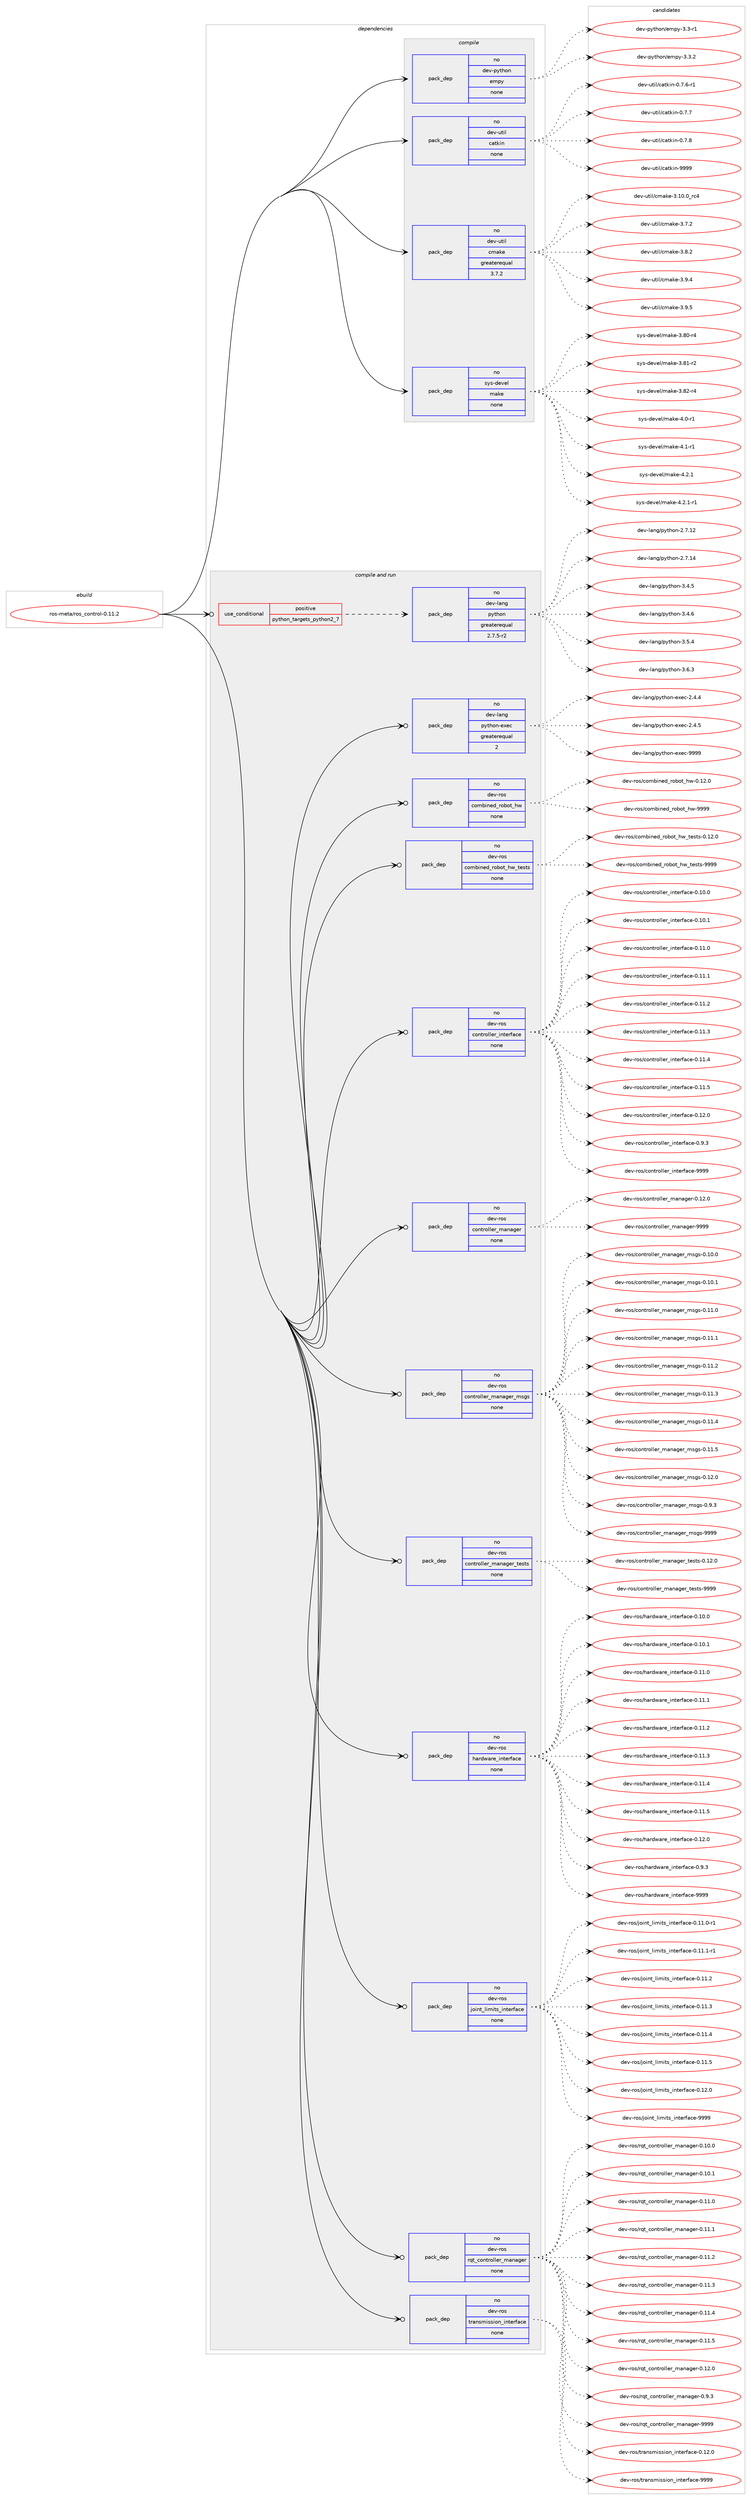 digraph prolog {

# *************
# Graph options
# *************

newrank=true;
concentrate=true;
compound=true;
graph [rankdir=LR,fontname=Helvetica,fontsize=10,ranksep=1.5];#, ranksep=2.5, nodesep=0.2];
edge  [arrowhead=vee];
node  [fontname=Helvetica,fontsize=10];

# **********
# The ebuild
# **********

subgraph cluster_leftcol {
color=gray;
rank=same;
label=<<i>ebuild</i>>;
id [label="ros-meta/ros_control-0.11.2", color=red, width=4, href="../ros-meta/ros_control-0.11.2.svg"];
}

# ****************
# The dependencies
# ****************

subgraph cluster_midcol {
color=gray;
label=<<i>dependencies</i>>;
subgraph cluster_compile {
fillcolor="#eeeeee";
style=filled;
label=<<i>compile</i>>;
subgraph pack325876 {
dependency442577 [label=<<TABLE BORDER="0" CELLBORDER="1" CELLSPACING="0" CELLPADDING="4" WIDTH="220"><TR><TD ROWSPAN="6" CELLPADDING="30">pack_dep</TD></TR><TR><TD WIDTH="110">no</TD></TR><TR><TD>dev-python</TD></TR><TR><TD>empy</TD></TR><TR><TD>none</TD></TR><TR><TD></TD></TR></TABLE>>, shape=none, color=blue];
}
id:e -> dependency442577:w [weight=20,style="solid",arrowhead="vee"];
subgraph pack325877 {
dependency442578 [label=<<TABLE BORDER="0" CELLBORDER="1" CELLSPACING="0" CELLPADDING="4" WIDTH="220"><TR><TD ROWSPAN="6" CELLPADDING="30">pack_dep</TD></TR><TR><TD WIDTH="110">no</TD></TR><TR><TD>dev-util</TD></TR><TR><TD>catkin</TD></TR><TR><TD>none</TD></TR><TR><TD></TD></TR></TABLE>>, shape=none, color=blue];
}
id:e -> dependency442578:w [weight=20,style="solid",arrowhead="vee"];
subgraph pack325878 {
dependency442579 [label=<<TABLE BORDER="0" CELLBORDER="1" CELLSPACING="0" CELLPADDING="4" WIDTH="220"><TR><TD ROWSPAN="6" CELLPADDING="30">pack_dep</TD></TR><TR><TD WIDTH="110">no</TD></TR><TR><TD>dev-util</TD></TR><TR><TD>cmake</TD></TR><TR><TD>greaterequal</TD></TR><TR><TD>3.7.2</TD></TR></TABLE>>, shape=none, color=blue];
}
id:e -> dependency442579:w [weight=20,style="solid",arrowhead="vee"];
subgraph pack325879 {
dependency442580 [label=<<TABLE BORDER="0" CELLBORDER="1" CELLSPACING="0" CELLPADDING="4" WIDTH="220"><TR><TD ROWSPAN="6" CELLPADDING="30">pack_dep</TD></TR><TR><TD WIDTH="110">no</TD></TR><TR><TD>sys-devel</TD></TR><TR><TD>make</TD></TR><TR><TD>none</TD></TR><TR><TD></TD></TR></TABLE>>, shape=none, color=blue];
}
id:e -> dependency442580:w [weight=20,style="solid",arrowhead="vee"];
}
subgraph cluster_compileandrun {
fillcolor="#eeeeee";
style=filled;
label=<<i>compile and run</i>>;
subgraph cond109052 {
dependency442581 [label=<<TABLE BORDER="0" CELLBORDER="1" CELLSPACING="0" CELLPADDING="4"><TR><TD ROWSPAN="3" CELLPADDING="10">use_conditional</TD></TR><TR><TD>positive</TD></TR><TR><TD>python_targets_python2_7</TD></TR></TABLE>>, shape=none, color=red];
subgraph pack325880 {
dependency442582 [label=<<TABLE BORDER="0" CELLBORDER="1" CELLSPACING="0" CELLPADDING="4" WIDTH="220"><TR><TD ROWSPAN="6" CELLPADDING="30">pack_dep</TD></TR><TR><TD WIDTH="110">no</TD></TR><TR><TD>dev-lang</TD></TR><TR><TD>python</TD></TR><TR><TD>greaterequal</TD></TR><TR><TD>2.7.5-r2</TD></TR></TABLE>>, shape=none, color=blue];
}
dependency442581:e -> dependency442582:w [weight=20,style="dashed",arrowhead="vee"];
}
id:e -> dependency442581:w [weight=20,style="solid",arrowhead="odotvee"];
subgraph pack325881 {
dependency442583 [label=<<TABLE BORDER="0" CELLBORDER="1" CELLSPACING="0" CELLPADDING="4" WIDTH="220"><TR><TD ROWSPAN="6" CELLPADDING="30">pack_dep</TD></TR><TR><TD WIDTH="110">no</TD></TR><TR><TD>dev-lang</TD></TR><TR><TD>python-exec</TD></TR><TR><TD>greaterequal</TD></TR><TR><TD>2</TD></TR></TABLE>>, shape=none, color=blue];
}
id:e -> dependency442583:w [weight=20,style="solid",arrowhead="odotvee"];
subgraph pack325882 {
dependency442584 [label=<<TABLE BORDER="0" CELLBORDER="1" CELLSPACING="0" CELLPADDING="4" WIDTH="220"><TR><TD ROWSPAN="6" CELLPADDING="30">pack_dep</TD></TR><TR><TD WIDTH="110">no</TD></TR><TR><TD>dev-ros</TD></TR><TR><TD>combined_robot_hw</TD></TR><TR><TD>none</TD></TR><TR><TD></TD></TR></TABLE>>, shape=none, color=blue];
}
id:e -> dependency442584:w [weight=20,style="solid",arrowhead="odotvee"];
subgraph pack325883 {
dependency442585 [label=<<TABLE BORDER="0" CELLBORDER="1" CELLSPACING="0" CELLPADDING="4" WIDTH="220"><TR><TD ROWSPAN="6" CELLPADDING="30">pack_dep</TD></TR><TR><TD WIDTH="110">no</TD></TR><TR><TD>dev-ros</TD></TR><TR><TD>combined_robot_hw_tests</TD></TR><TR><TD>none</TD></TR><TR><TD></TD></TR></TABLE>>, shape=none, color=blue];
}
id:e -> dependency442585:w [weight=20,style="solid",arrowhead="odotvee"];
subgraph pack325884 {
dependency442586 [label=<<TABLE BORDER="0" CELLBORDER="1" CELLSPACING="0" CELLPADDING="4" WIDTH="220"><TR><TD ROWSPAN="6" CELLPADDING="30">pack_dep</TD></TR><TR><TD WIDTH="110">no</TD></TR><TR><TD>dev-ros</TD></TR><TR><TD>controller_interface</TD></TR><TR><TD>none</TD></TR><TR><TD></TD></TR></TABLE>>, shape=none, color=blue];
}
id:e -> dependency442586:w [weight=20,style="solid",arrowhead="odotvee"];
subgraph pack325885 {
dependency442587 [label=<<TABLE BORDER="0" CELLBORDER="1" CELLSPACING="0" CELLPADDING="4" WIDTH="220"><TR><TD ROWSPAN="6" CELLPADDING="30">pack_dep</TD></TR><TR><TD WIDTH="110">no</TD></TR><TR><TD>dev-ros</TD></TR><TR><TD>controller_manager</TD></TR><TR><TD>none</TD></TR><TR><TD></TD></TR></TABLE>>, shape=none, color=blue];
}
id:e -> dependency442587:w [weight=20,style="solid",arrowhead="odotvee"];
subgraph pack325886 {
dependency442588 [label=<<TABLE BORDER="0" CELLBORDER="1" CELLSPACING="0" CELLPADDING="4" WIDTH="220"><TR><TD ROWSPAN="6" CELLPADDING="30">pack_dep</TD></TR><TR><TD WIDTH="110">no</TD></TR><TR><TD>dev-ros</TD></TR><TR><TD>controller_manager_msgs</TD></TR><TR><TD>none</TD></TR><TR><TD></TD></TR></TABLE>>, shape=none, color=blue];
}
id:e -> dependency442588:w [weight=20,style="solid",arrowhead="odotvee"];
subgraph pack325887 {
dependency442589 [label=<<TABLE BORDER="0" CELLBORDER="1" CELLSPACING="0" CELLPADDING="4" WIDTH="220"><TR><TD ROWSPAN="6" CELLPADDING="30">pack_dep</TD></TR><TR><TD WIDTH="110">no</TD></TR><TR><TD>dev-ros</TD></TR><TR><TD>controller_manager_tests</TD></TR><TR><TD>none</TD></TR><TR><TD></TD></TR></TABLE>>, shape=none, color=blue];
}
id:e -> dependency442589:w [weight=20,style="solid",arrowhead="odotvee"];
subgraph pack325888 {
dependency442590 [label=<<TABLE BORDER="0" CELLBORDER="1" CELLSPACING="0" CELLPADDING="4" WIDTH="220"><TR><TD ROWSPAN="6" CELLPADDING="30">pack_dep</TD></TR><TR><TD WIDTH="110">no</TD></TR><TR><TD>dev-ros</TD></TR><TR><TD>hardware_interface</TD></TR><TR><TD>none</TD></TR><TR><TD></TD></TR></TABLE>>, shape=none, color=blue];
}
id:e -> dependency442590:w [weight=20,style="solid",arrowhead="odotvee"];
subgraph pack325889 {
dependency442591 [label=<<TABLE BORDER="0" CELLBORDER="1" CELLSPACING="0" CELLPADDING="4" WIDTH="220"><TR><TD ROWSPAN="6" CELLPADDING="30">pack_dep</TD></TR><TR><TD WIDTH="110">no</TD></TR><TR><TD>dev-ros</TD></TR><TR><TD>joint_limits_interface</TD></TR><TR><TD>none</TD></TR><TR><TD></TD></TR></TABLE>>, shape=none, color=blue];
}
id:e -> dependency442591:w [weight=20,style="solid",arrowhead="odotvee"];
subgraph pack325890 {
dependency442592 [label=<<TABLE BORDER="0" CELLBORDER="1" CELLSPACING="0" CELLPADDING="4" WIDTH="220"><TR><TD ROWSPAN="6" CELLPADDING="30">pack_dep</TD></TR><TR><TD WIDTH="110">no</TD></TR><TR><TD>dev-ros</TD></TR><TR><TD>rqt_controller_manager</TD></TR><TR><TD>none</TD></TR><TR><TD></TD></TR></TABLE>>, shape=none, color=blue];
}
id:e -> dependency442592:w [weight=20,style="solid",arrowhead="odotvee"];
subgraph pack325891 {
dependency442593 [label=<<TABLE BORDER="0" CELLBORDER="1" CELLSPACING="0" CELLPADDING="4" WIDTH="220"><TR><TD ROWSPAN="6" CELLPADDING="30">pack_dep</TD></TR><TR><TD WIDTH="110">no</TD></TR><TR><TD>dev-ros</TD></TR><TR><TD>transmission_interface</TD></TR><TR><TD>none</TD></TR><TR><TD></TD></TR></TABLE>>, shape=none, color=blue];
}
id:e -> dependency442593:w [weight=20,style="solid",arrowhead="odotvee"];
}
subgraph cluster_run {
fillcolor="#eeeeee";
style=filled;
label=<<i>run</i>>;
}
}

# **************
# The candidates
# **************

subgraph cluster_choices {
rank=same;
color=gray;
label=<<i>candidates</i>>;

subgraph choice325876 {
color=black;
nodesep=1;
choice1001011184511212111610411111047101109112121455146514511449 [label="dev-python/empy-3.3-r1", color=red, width=4,href="../dev-python/empy-3.3-r1.svg"];
choice1001011184511212111610411111047101109112121455146514650 [label="dev-python/empy-3.3.2", color=red, width=4,href="../dev-python/empy-3.3.2.svg"];
dependency442577:e -> choice1001011184511212111610411111047101109112121455146514511449:w [style=dotted,weight="100"];
dependency442577:e -> choice1001011184511212111610411111047101109112121455146514650:w [style=dotted,weight="100"];
}
subgraph choice325877 {
color=black;
nodesep=1;
choice100101118451171161051084799971161071051104548465546544511449 [label="dev-util/catkin-0.7.6-r1", color=red, width=4,href="../dev-util/catkin-0.7.6-r1.svg"];
choice10010111845117116105108479997116107105110454846554655 [label="dev-util/catkin-0.7.7", color=red, width=4,href="../dev-util/catkin-0.7.7.svg"];
choice10010111845117116105108479997116107105110454846554656 [label="dev-util/catkin-0.7.8", color=red, width=4,href="../dev-util/catkin-0.7.8.svg"];
choice100101118451171161051084799971161071051104557575757 [label="dev-util/catkin-9999", color=red, width=4,href="../dev-util/catkin-9999.svg"];
dependency442578:e -> choice100101118451171161051084799971161071051104548465546544511449:w [style=dotted,weight="100"];
dependency442578:e -> choice10010111845117116105108479997116107105110454846554655:w [style=dotted,weight="100"];
dependency442578:e -> choice10010111845117116105108479997116107105110454846554656:w [style=dotted,weight="100"];
dependency442578:e -> choice100101118451171161051084799971161071051104557575757:w [style=dotted,weight="100"];
}
subgraph choice325878 {
color=black;
nodesep=1;
choice1001011184511711610510847991099710710145514649484648951149952 [label="dev-util/cmake-3.10.0_rc4", color=red, width=4,href="../dev-util/cmake-3.10.0_rc4.svg"];
choice10010111845117116105108479910997107101455146554650 [label="dev-util/cmake-3.7.2", color=red, width=4,href="../dev-util/cmake-3.7.2.svg"];
choice10010111845117116105108479910997107101455146564650 [label="dev-util/cmake-3.8.2", color=red, width=4,href="../dev-util/cmake-3.8.2.svg"];
choice10010111845117116105108479910997107101455146574652 [label="dev-util/cmake-3.9.4", color=red, width=4,href="../dev-util/cmake-3.9.4.svg"];
choice10010111845117116105108479910997107101455146574653 [label="dev-util/cmake-3.9.5", color=red, width=4,href="../dev-util/cmake-3.9.5.svg"];
dependency442579:e -> choice1001011184511711610510847991099710710145514649484648951149952:w [style=dotted,weight="100"];
dependency442579:e -> choice10010111845117116105108479910997107101455146554650:w [style=dotted,weight="100"];
dependency442579:e -> choice10010111845117116105108479910997107101455146564650:w [style=dotted,weight="100"];
dependency442579:e -> choice10010111845117116105108479910997107101455146574652:w [style=dotted,weight="100"];
dependency442579:e -> choice10010111845117116105108479910997107101455146574653:w [style=dotted,weight="100"];
}
subgraph choice325879 {
color=black;
nodesep=1;
choice11512111545100101118101108471099710710145514656484511452 [label="sys-devel/make-3.80-r4", color=red, width=4,href="../sys-devel/make-3.80-r4.svg"];
choice11512111545100101118101108471099710710145514656494511450 [label="sys-devel/make-3.81-r2", color=red, width=4,href="../sys-devel/make-3.81-r2.svg"];
choice11512111545100101118101108471099710710145514656504511452 [label="sys-devel/make-3.82-r4", color=red, width=4,href="../sys-devel/make-3.82-r4.svg"];
choice115121115451001011181011084710997107101455246484511449 [label="sys-devel/make-4.0-r1", color=red, width=4,href="../sys-devel/make-4.0-r1.svg"];
choice115121115451001011181011084710997107101455246494511449 [label="sys-devel/make-4.1-r1", color=red, width=4,href="../sys-devel/make-4.1-r1.svg"];
choice115121115451001011181011084710997107101455246504649 [label="sys-devel/make-4.2.1", color=red, width=4,href="../sys-devel/make-4.2.1.svg"];
choice1151211154510010111810110847109971071014552465046494511449 [label="sys-devel/make-4.2.1-r1", color=red, width=4,href="../sys-devel/make-4.2.1-r1.svg"];
dependency442580:e -> choice11512111545100101118101108471099710710145514656484511452:w [style=dotted,weight="100"];
dependency442580:e -> choice11512111545100101118101108471099710710145514656494511450:w [style=dotted,weight="100"];
dependency442580:e -> choice11512111545100101118101108471099710710145514656504511452:w [style=dotted,weight="100"];
dependency442580:e -> choice115121115451001011181011084710997107101455246484511449:w [style=dotted,weight="100"];
dependency442580:e -> choice115121115451001011181011084710997107101455246494511449:w [style=dotted,weight="100"];
dependency442580:e -> choice115121115451001011181011084710997107101455246504649:w [style=dotted,weight="100"];
dependency442580:e -> choice1151211154510010111810110847109971071014552465046494511449:w [style=dotted,weight="100"];
}
subgraph choice325880 {
color=black;
nodesep=1;
choice10010111845108971101034711212111610411111045504655464950 [label="dev-lang/python-2.7.12", color=red, width=4,href="../dev-lang/python-2.7.12.svg"];
choice10010111845108971101034711212111610411111045504655464952 [label="dev-lang/python-2.7.14", color=red, width=4,href="../dev-lang/python-2.7.14.svg"];
choice100101118451089711010347112121116104111110455146524653 [label="dev-lang/python-3.4.5", color=red, width=4,href="../dev-lang/python-3.4.5.svg"];
choice100101118451089711010347112121116104111110455146524654 [label="dev-lang/python-3.4.6", color=red, width=4,href="../dev-lang/python-3.4.6.svg"];
choice100101118451089711010347112121116104111110455146534652 [label="dev-lang/python-3.5.4", color=red, width=4,href="../dev-lang/python-3.5.4.svg"];
choice100101118451089711010347112121116104111110455146544651 [label="dev-lang/python-3.6.3", color=red, width=4,href="../dev-lang/python-3.6.3.svg"];
dependency442582:e -> choice10010111845108971101034711212111610411111045504655464950:w [style=dotted,weight="100"];
dependency442582:e -> choice10010111845108971101034711212111610411111045504655464952:w [style=dotted,weight="100"];
dependency442582:e -> choice100101118451089711010347112121116104111110455146524653:w [style=dotted,weight="100"];
dependency442582:e -> choice100101118451089711010347112121116104111110455146524654:w [style=dotted,weight="100"];
dependency442582:e -> choice100101118451089711010347112121116104111110455146534652:w [style=dotted,weight="100"];
dependency442582:e -> choice100101118451089711010347112121116104111110455146544651:w [style=dotted,weight="100"];
}
subgraph choice325881 {
color=black;
nodesep=1;
choice1001011184510897110103471121211161041111104510112010199455046524652 [label="dev-lang/python-exec-2.4.4", color=red, width=4,href="../dev-lang/python-exec-2.4.4.svg"];
choice1001011184510897110103471121211161041111104510112010199455046524653 [label="dev-lang/python-exec-2.4.5", color=red, width=4,href="../dev-lang/python-exec-2.4.5.svg"];
choice10010111845108971101034711212111610411111045101120101994557575757 [label="dev-lang/python-exec-9999", color=red, width=4,href="../dev-lang/python-exec-9999.svg"];
dependency442583:e -> choice1001011184510897110103471121211161041111104510112010199455046524652:w [style=dotted,weight="100"];
dependency442583:e -> choice1001011184510897110103471121211161041111104510112010199455046524653:w [style=dotted,weight="100"];
dependency442583:e -> choice10010111845108971101034711212111610411111045101120101994557575757:w [style=dotted,weight="100"];
}
subgraph choice325882 {
color=black;
nodesep=1;
choice1001011184511411111547991111099810511010110095114111981111169510411945484649504648 [label="dev-ros/combined_robot_hw-0.12.0", color=red, width=4,href="../dev-ros/combined_robot_hw-0.12.0.svg"];
choice100101118451141111154799111109981051101011009511411198111116951041194557575757 [label="dev-ros/combined_robot_hw-9999", color=red, width=4,href="../dev-ros/combined_robot_hw-9999.svg"];
dependency442584:e -> choice1001011184511411111547991111099810511010110095114111981111169510411945484649504648:w [style=dotted,weight="100"];
dependency442584:e -> choice100101118451141111154799111109981051101011009511411198111116951041194557575757:w [style=dotted,weight="100"];
}
subgraph choice325883 {
color=black;
nodesep=1;
choice100101118451141111154799111109981051101011009511411198111116951041199511610111511611545484649504648 [label="dev-ros/combined_robot_hw_tests-0.12.0", color=red, width=4,href="../dev-ros/combined_robot_hw_tests-0.12.0.svg"];
choice10010111845114111115479911110998105110101100951141119811111695104119951161011151161154557575757 [label="dev-ros/combined_robot_hw_tests-9999", color=red, width=4,href="../dev-ros/combined_robot_hw_tests-9999.svg"];
dependency442585:e -> choice100101118451141111154799111109981051101011009511411198111116951041199511610111511611545484649504648:w [style=dotted,weight="100"];
dependency442585:e -> choice10010111845114111115479911110998105110101100951141119811111695104119951161011151161154557575757:w [style=dotted,weight="100"];
}
subgraph choice325884 {
color=black;
nodesep=1;
choice10010111845114111115479911111011611411110810810111495105110116101114102979910145484649484648 [label="dev-ros/controller_interface-0.10.0", color=red, width=4,href="../dev-ros/controller_interface-0.10.0.svg"];
choice10010111845114111115479911111011611411110810810111495105110116101114102979910145484649484649 [label="dev-ros/controller_interface-0.10.1", color=red, width=4,href="../dev-ros/controller_interface-0.10.1.svg"];
choice10010111845114111115479911111011611411110810810111495105110116101114102979910145484649494648 [label="dev-ros/controller_interface-0.11.0", color=red, width=4,href="../dev-ros/controller_interface-0.11.0.svg"];
choice10010111845114111115479911111011611411110810810111495105110116101114102979910145484649494649 [label="dev-ros/controller_interface-0.11.1", color=red, width=4,href="../dev-ros/controller_interface-0.11.1.svg"];
choice10010111845114111115479911111011611411110810810111495105110116101114102979910145484649494650 [label="dev-ros/controller_interface-0.11.2", color=red, width=4,href="../dev-ros/controller_interface-0.11.2.svg"];
choice10010111845114111115479911111011611411110810810111495105110116101114102979910145484649494651 [label="dev-ros/controller_interface-0.11.3", color=red, width=4,href="../dev-ros/controller_interface-0.11.3.svg"];
choice10010111845114111115479911111011611411110810810111495105110116101114102979910145484649494652 [label="dev-ros/controller_interface-0.11.4", color=red, width=4,href="../dev-ros/controller_interface-0.11.4.svg"];
choice10010111845114111115479911111011611411110810810111495105110116101114102979910145484649494653 [label="dev-ros/controller_interface-0.11.5", color=red, width=4,href="../dev-ros/controller_interface-0.11.5.svg"];
choice10010111845114111115479911111011611411110810810111495105110116101114102979910145484649504648 [label="dev-ros/controller_interface-0.12.0", color=red, width=4,href="../dev-ros/controller_interface-0.12.0.svg"];
choice100101118451141111154799111110116114111108108101114951051101161011141029799101454846574651 [label="dev-ros/controller_interface-0.9.3", color=red, width=4,href="../dev-ros/controller_interface-0.9.3.svg"];
choice1001011184511411111547991111101161141111081081011149510511011610111410297991014557575757 [label="dev-ros/controller_interface-9999", color=red, width=4,href="../dev-ros/controller_interface-9999.svg"];
dependency442586:e -> choice10010111845114111115479911111011611411110810810111495105110116101114102979910145484649484648:w [style=dotted,weight="100"];
dependency442586:e -> choice10010111845114111115479911111011611411110810810111495105110116101114102979910145484649484649:w [style=dotted,weight="100"];
dependency442586:e -> choice10010111845114111115479911111011611411110810810111495105110116101114102979910145484649494648:w [style=dotted,weight="100"];
dependency442586:e -> choice10010111845114111115479911111011611411110810810111495105110116101114102979910145484649494649:w [style=dotted,weight="100"];
dependency442586:e -> choice10010111845114111115479911111011611411110810810111495105110116101114102979910145484649494650:w [style=dotted,weight="100"];
dependency442586:e -> choice10010111845114111115479911111011611411110810810111495105110116101114102979910145484649494651:w [style=dotted,weight="100"];
dependency442586:e -> choice10010111845114111115479911111011611411110810810111495105110116101114102979910145484649494652:w [style=dotted,weight="100"];
dependency442586:e -> choice10010111845114111115479911111011611411110810810111495105110116101114102979910145484649494653:w [style=dotted,weight="100"];
dependency442586:e -> choice10010111845114111115479911111011611411110810810111495105110116101114102979910145484649504648:w [style=dotted,weight="100"];
dependency442586:e -> choice100101118451141111154799111110116114111108108101114951051101161011141029799101454846574651:w [style=dotted,weight="100"];
dependency442586:e -> choice1001011184511411111547991111101161141111081081011149510511011610111410297991014557575757:w [style=dotted,weight="100"];
}
subgraph choice325885 {
color=black;
nodesep=1;
choice10010111845114111115479911111011611411110810810111495109971109710310111445484649504648 [label="dev-ros/controller_manager-0.12.0", color=red, width=4,href="../dev-ros/controller_manager-0.12.0.svg"];
choice1001011184511411111547991111101161141111081081011149510997110971031011144557575757 [label="dev-ros/controller_manager-9999", color=red, width=4,href="../dev-ros/controller_manager-9999.svg"];
dependency442587:e -> choice10010111845114111115479911111011611411110810810111495109971109710310111445484649504648:w [style=dotted,weight="100"];
dependency442587:e -> choice1001011184511411111547991111101161141111081081011149510997110971031011144557575757:w [style=dotted,weight="100"];
}
subgraph choice325886 {
color=black;
nodesep=1;
choice1001011184511411111547991111101161141111081081011149510997110971031011149510911510311545484649484648 [label="dev-ros/controller_manager_msgs-0.10.0", color=red, width=4,href="../dev-ros/controller_manager_msgs-0.10.0.svg"];
choice1001011184511411111547991111101161141111081081011149510997110971031011149510911510311545484649484649 [label="dev-ros/controller_manager_msgs-0.10.1", color=red, width=4,href="../dev-ros/controller_manager_msgs-0.10.1.svg"];
choice1001011184511411111547991111101161141111081081011149510997110971031011149510911510311545484649494648 [label="dev-ros/controller_manager_msgs-0.11.0", color=red, width=4,href="../dev-ros/controller_manager_msgs-0.11.0.svg"];
choice1001011184511411111547991111101161141111081081011149510997110971031011149510911510311545484649494649 [label="dev-ros/controller_manager_msgs-0.11.1", color=red, width=4,href="../dev-ros/controller_manager_msgs-0.11.1.svg"];
choice1001011184511411111547991111101161141111081081011149510997110971031011149510911510311545484649494650 [label="dev-ros/controller_manager_msgs-0.11.2", color=red, width=4,href="../dev-ros/controller_manager_msgs-0.11.2.svg"];
choice1001011184511411111547991111101161141111081081011149510997110971031011149510911510311545484649494651 [label="dev-ros/controller_manager_msgs-0.11.3", color=red, width=4,href="../dev-ros/controller_manager_msgs-0.11.3.svg"];
choice1001011184511411111547991111101161141111081081011149510997110971031011149510911510311545484649494652 [label="dev-ros/controller_manager_msgs-0.11.4", color=red, width=4,href="../dev-ros/controller_manager_msgs-0.11.4.svg"];
choice1001011184511411111547991111101161141111081081011149510997110971031011149510911510311545484649494653 [label="dev-ros/controller_manager_msgs-0.11.5", color=red, width=4,href="../dev-ros/controller_manager_msgs-0.11.5.svg"];
choice1001011184511411111547991111101161141111081081011149510997110971031011149510911510311545484649504648 [label="dev-ros/controller_manager_msgs-0.12.0", color=red, width=4,href="../dev-ros/controller_manager_msgs-0.12.0.svg"];
choice10010111845114111115479911111011611411110810810111495109971109710310111495109115103115454846574651 [label="dev-ros/controller_manager_msgs-0.9.3", color=red, width=4,href="../dev-ros/controller_manager_msgs-0.9.3.svg"];
choice100101118451141111154799111110116114111108108101114951099711097103101114951091151031154557575757 [label="dev-ros/controller_manager_msgs-9999", color=red, width=4,href="../dev-ros/controller_manager_msgs-9999.svg"];
dependency442588:e -> choice1001011184511411111547991111101161141111081081011149510997110971031011149510911510311545484649484648:w [style=dotted,weight="100"];
dependency442588:e -> choice1001011184511411111547991111101161141111081081011149510997110971031011149510911510311545484649484649:w [style=dotted,weight="100"];
dependency442588:e -> choice1001011184511411111547991111101161141111081081011149510997110971031011149510911510311545484649494648:w [style=dotted,weight="100"];
dependency442588:e -> choice1001011184511411111547991111101161141111081081011149510997110971031011149510911510311545484649494649:w [style=dotted,weight="100"];
dependency442588:e -> choice1001011184511411111547991111101161141111081081011149510997110971031011149510911510311545484649494650:w [style=dotted,weight="100"];
dependency442588:e -> choice1001011184511411111547991111101161141111081081011149510997110971031011149510911510311545484649494651:w [style=dotted,weight="100"];
dependency442588:e -> choice1001011184511411111547991111101161141111081081011149510997110971031011149510911510311545484649494652:w [style=dotted,weight="100"];
dependency442588:e -> choice1001011184511411111547991111101161141111081081011149510997110971031011149510911510311545484649494653:w [style=dotted,weight="100"];
dependency442588:e -> choice1001011184511411111547991111101161141111081081011149510997110971031011149510911510311545484649504648:w [style=dotted,weight="100"];
dependency442588:e -> choice10010111845114111115479911111011611411110810810111495109971109710310111495109115103115454846574651:w [style=dotted,weight="100"];
dependency442588:e -> choice100101118451141111154799111110116114111108108101114951099711097103101114951091151031154557575757:w [style=dotted,weight="100"];
}
subgraph choice325887 {
color=black;
nodesep=1;
choice1001011184511411111547991111101161141111081081011149510997110971031011149511610111511611545484649504648 [label="dev-ros/controller_manager_tests-0.12.0", color=red, width=4,href="../dev-ros/controller_manager_tests-0.12.0.svg"];
choice100101118451141111154799111110116114111108108101114951099711097103101114951161011151161154557575757 [label="dev-ros/controller_manager_tests-9999", color=red, width=4,href="../dev-ros/controller_manager_tests-9999.svg"];
dependency442589:e -> choice1001011184511411111547991111101161141111081081011149510997110971031011149511610111511611545484649504648:w [style=dotted,weight="100"];
dependency442589:e -> choice100101118451141111154799111110116114111108108101114951099711097103101114951161011151161154557575757:w [style=dotted,weight="100"];
}
subgraph choice325888 {
color=black;
nodesep=1;
choice1001011184511411111547104971141001199711410195105110116101114102979910145484649484648 [label="dev-ros/hardware_interface-0.10.0", color=red, width=4,href="../dev-ros/hardware_interface-0.10.0.svg"];
choice1001011184511411111547104971141001199711410195105110116101114102979910145484649484649 [label="dev-ros/hardware_interface-0.10.1", color=red, width=4,href="../dev-ros/hardware_interface-0.10.1.svg"];
choice1001011184511411111547104971141001199711410195105110116101114102979910145484649494648 [label="dev-ros/hardware_interface-0.11.0", color=red, width=4,href="../dev-ros/hardware_interface-0.11.0.svg"];
choice1001011184511411111547104971141001199711410195105110116101114102979910145484649494649 [label="dev-ros/hardware_interface-0.11.1", color=red, width=4,href="../dev-ros/hardware_interface-0.11.1.svg"];
choice1001011184511411111547104971141001199711410195105110116101114102979910145484649494650 [label="dev-ros/hardware_interface-0.11.2", color=red, width=4,href="../dev-ros/hardware_interface-0.11.2.svg"];
choice1001011184511411111547104971141001199711410195105110116101114102979910145484649494651 [label="dev-ros/hardware_interface-0.11.3", color=red, width=4,href="../dev-ros/hardware_interface-0.11.3.svg"];
choice1001011184511411111547104971141001199711410195105110116101114102979910145484649494652 [label="dev-ros/hardware_interface-0.11.4", color=red, width=4,href="../dev-ros/hardware_interface-0.11.4.svg"];
choice1001011184511411111547104971141001199711410195105110116101114102979910145484649494653 [label="dev-ros/hardware_interface-0.11.5", color=red, width=4,href="../dev-ros/hardware_interface-0.11.5.svg"];
choice1001011184511411111547104971141001199711410195105110116101114102979910145484649504648 [label="dev-ros/hardware_interface-0.12.0", color=red, width=4,href="../dev-ros/hardware_interface-0.12.0.svg"];
choice10010111845114111115471049711410011997114101951051101161011141029799101454846574651 [label="dev-ros/hardware_interface-0.9.3", color=red, width=4,href="../dev-ros/hardware_interface-0.9.3.svg"];
choice100101118451141111154710497114100119971141019510511011610111410297991014557575757 [label="dev-ros/hardware_interface-9999", color=red, width=4,href="../dev-ros/hardware_interface-9999.svg"];
dependency442590:e -> choice1001011184511411111547104971141001199711410195105110116101114102979910145484649484648:w [style=dotted,weight="100"];
dependency442590:e -> choice1001011184511411111547104971141001199711410195105110116101114102979910145484649484649:w [style=dotted,weight="100"];
dependency442590:e -> choice1001011184511411111547104971141001199711410195105110116101114102979910145484649494648:w [style=dotted,weight="100"];
dependency442590:e -> choice1001011184511411111547104971141001199711410195105110116101114102979910145484649494649:w [style=dotted,weight="100"];
dependency442590:e -> choice1001011184511411111547104971141001199711410195105110116101114102979910145484649494650:w [style=dotted,weight="100"];
dependency442590:e -> choice1001011184511411111547104971141001199711410195105110116101114102979910145484649494651:w [style=dotted,weight="100"];
dependency442590:e -> choice1001011184511411111547104971141001199711410195105110116101114102979910145484649494652:w [style=dotted,weight="100"];
dependency442590:e -> choice1001011184511411111547104971141001199711410195105110116101114102979910145484649494653:w [style=dotted,weight="100"];
dependency442590:e -> choice1001011184511411111547104971141001199711410195105110116101114102979910145484649504648:w [style=dotted,weight="100"];
dependency442590:e -> choice10010111845114111115471049711410011997114101951051101161011141029799101454846574651:w [style=dotted,weight="100"];
dependency442590:e -> choice100101118451141111154710497114100119971141019510511011610111410297991014557575757:w [style=dotted,weight="100"];
}
subgraph choice325889 {
color=black;
nodesep=1;
choice100101118451141111154710611110511011695108105109105116115951051101161011141029799101454846494946484511449 [label="dev-ros/joint_limits_interface-0.11.0-r1", color=red, width=4,href="../dev-ros/joint_limits_interface-0.11.0-r1.svg"];
choice100101118451141111154710611110511011695108105109105116115951051101161011141029799101454846494946494511449 [label="dev-ros/joint_limits_interface-0.11.1-r1", color=red, width=4,href="../dev-ros/joint_limits_interface-0.11.1-r1.svg"];
choice10010111845114111115471061111051101169510810510910511611595105110116101114102979910145484649494650 [label="dev-ros/joint_limits_interface-0.11.2", color=red, width=4,href="../dev-ros/joint_limits_interface-0.11.2.svg"];
choice10010111845114111115471061111051101169510810510910511611595105110116101114102979910145484649494651 [label="dev-ros/joint_limits_interface-0.11.3", color=red, width=4,href="../dev-ros/joint_limits_interface-0.11.3.svg"];
choice10010111845114111115471061111051101169510810510910511611595105110116101114102979910145484649494652 [label="dev-ros/joint_limits_interface-0.11.4", color=red, width=4,href="../dev-ros/joint_limits_interface-0.11.4.svg"];
choice10010111845114111115471061111051101169510810510910511611595105110116101114102979910145484649494653 [label="dev-ros/joint_limits_interface-0.11.5", color=red, width=4,href="../dev-ros/joint_limits_interface-0.11.5.svg"];
choice10010111845114111115471061111051101169510810510910511611595105110116101114102979910145484649504648 [label="dev-ros/joint_limits_interface-0.12.0", color=red, width=4,href="../dev-ros/joint_limits_interface-0.12.0.svg"];
choice1001011184511411111547106111105110116951081051091051161159510511011610111410297991014557575757 [label="dev-ros/joint_limits_interface-9999", color=red, width=4,href="../dev-ros/joint_limits_interface-9999.svg"];
dependency442591:e -> choice100101118451141111154710611110511011695108105109105116115951051101161011141029799101454846494946484511449:w [style=dotted,weight="100"];
dependency442591:e -> choice100101118451141111154710611110511011695108105109105116115951051101161011141029799101454846494946494511449:w [style=dotted,weight="100"];
dependency442591:e -> choice10010111845114111115471061111051101169510810510910511611595105110116101114102979910145484649494650:w [style=dotted,weight="100"];
dependency442591:e -> choice10010111845114111115471061111051101169510810510910511611595105110116101114102979910145484649494651:w [style=dotted,weight="100"];
dependency442591:e -> choice10010111845114111115471061111051101169510810510910511611595105110116101114102979910145484649494652:w [style=dotted,weight="100"];
dependency442591:e -> choice10010111845114111115471061111051101169510810510910511611595105110116101114102979910145484649494653:w [style=dotted,weight="100"];
dependency442591:e -> choice10010111845114111115471061111051101169510810510910511611595105110116101114102979910145484649504648:w [style=dotted,weight="100"];
dependency442591:e -> choice1001011184511411111547106111105110116951081051091051161159510511011610111410297991014557575757:w [style=dotted,weight="100"];
}
subgraph choice325890 {
color=black;
nodesep=1;
choice1001011184511411111547114113116959911111011611411110810810111495109971109710310111445484649484648 [label="dev-ros/rqt_controller_manager-0.10.0", color=red, width=4,href="../dev-ros/rqt_controller_manager-0.10.0.svg"];
choice1001011184511411111547114113116959911111011611411110810810111495109971109710310111445484649484649 [label="dev-ros/rqt_controller_manager-0.10.1", color=red, width=4,href="../dev-ros/rqt_controller_manager-0.10.1.svg"];
choice1001011184511411111547114113116959911111011611411110810810111495109971109710310111445484649494648 [label="dev-ros/rqt_controller_manager-0.11.0", color=red, width=4,href="../dev-ros/rqt_controller_manager-0.11.0.svg"];
choice1001011184511411111547114113116959911111011611411110810810111495109971109710310111445484649494649 [label="dev-ros/rqt_controller_manager-0.11.1", color=red, width=4,href="../dev-ros/rqt_controller_manager-0.11.1.svg"];
choice1001011184511411111547114113116959911111011611411110810810111495109971109710310111445484649494650 [label="dev-ros/rqt_controller_manager-0.11.2", color=red, width=4,href="../dev-ros/rqt_controller_manager-0.11.2.svg"];
choice1001011184511411111547114113116959911111011611411110810810111495109971109710310111445484649494651 [label="dev-ros/rqt_controller_manager-0.11.3", color=red, width=4,href="../dev-ros/rqt_controller_manager-0.11.3.svg"];
choice1001011184511411111547114113116959911111011611411110810810111495109971109710310111445484649494652 [label="dev-ros/rqt_controller_manager-0.11.4", color=red, width=4,href="../dev-ros/rqt_controller_manager-0.11.4.svg"];
choice1001011184511411111547114113116959911111011611411110810810111495109971109710310111445484649494653 [label="dev-ros/rqt_controller_manager-0.11.5", color=red, width=4,href="../dev-ros/rqt_controller_manager-0.11.5.svg"];
choice1001011184511411111547114113116959911111011611411110810810111495109971109710310111445484649504648 [label="dev-ros/rqt_controller_manager-0.12.0", color=red, width=4,href="../dev-ros/rqt_controller_manager-0.12.0.svg"];
choice10010111845114111115471141131169599111110116114111108108101114951099711097103101114454846574651 [label="dev-ros/rqt_controller_manager-0.9.3", color=red, width=4,href="../dev-ros/rqt_controller_manager-0.9.3.svg"];
choice100101118451141111154711411311695991111101161141111081081011149510997110971031011144557575757 [label="dev-ros/rqt_controller_manager-9999", color=red, width=4,href="../dev-ros/rqt_controller_manager-9999.svg"];
dependency442592:e -> choice1001011184511411111547114113116959911111011611411110810810111495109971109710310111445484649484648:w [style=dotted,weight="100"];
dependency442592:e -> choice1001011184511411111547114113116959911111011611411110810810111495109971109710310111445484649484649:w [style=dotted,weight="100"];
dependency442592:e -> choice1001011184511411111547114113116959911111011611411110810810111495109971109710310111445484649494648:w [style=dotted,weight="100"];
dependency442592:e -> choice1001011184511411111547114113116959911111011611411110810810111495109971109710310111445484649494649:w [style=dotted,weight="100"];
dependency442592:e -> choice1001011184511411111547114113116959911111011611411110810810111495109971109710310111445484649494650:w [style=dotted,weight="100"];
dependency442592:e -> choice1001011184511411111547114113116959911111011611411110810810111495109971109710310111445484649494651:w [style=dotted,weight="100"];
dependency442592:e -> choice1001011184511411111547114113116959911111011611411110810810111495109971109710310111445484649494652:w [style=dotted,weight="100"];
dependency442592:e -> choice1001011184511411111547114113116959911111011611411110810810111495109971109710310111445484649494653:w [style=dotted,weight="100"];
dependency442592:e -> choice1001011184511411111547114113116959911111011611411110810810111495109971109710310111445484649504648:w [style=dotted,weight="100"];
dependency442592:e -> choice10010111845114111115471141131169599111110116114111108108101114951099711097103101114454846574651:w [style=dotted,weight="100"];
dependency442592:e -> choice100101118451141111154711411311695991111101161141111081081011149510997110971031011144557575757:w [style=dotted,weight="100"];
}
subgraph choice325891 {
color=black;
nodesep=1;
choice10010111845114111115471161149711011510910511511510511111095105110116101114102979910145484649504648 [label="dev-ros/transmission_interface-0.12.0", color=red, width=4,href="../dev-ros/transmission_interface-0.12.0.svg"];
choice1001011184511411111547116114971101151091051151151051111109510511011610111410297991014557575757 [label="dev-ros/transmission_interface-9999", color=red, width=4,href="../dev-ros/transmission_interface-9999.svg"];
dependency442593:e -> choice10010111845114111115471161149711011510910511511510511111095105110116101114102979910145484649504648:w [style=dotted,weight="100"];
dependency442593:e -> choice1001011184511411111547116114971101151091051151151051111109510511011610111410297991014557575757:w [style=dotted,weight="100"];
}
}

}
